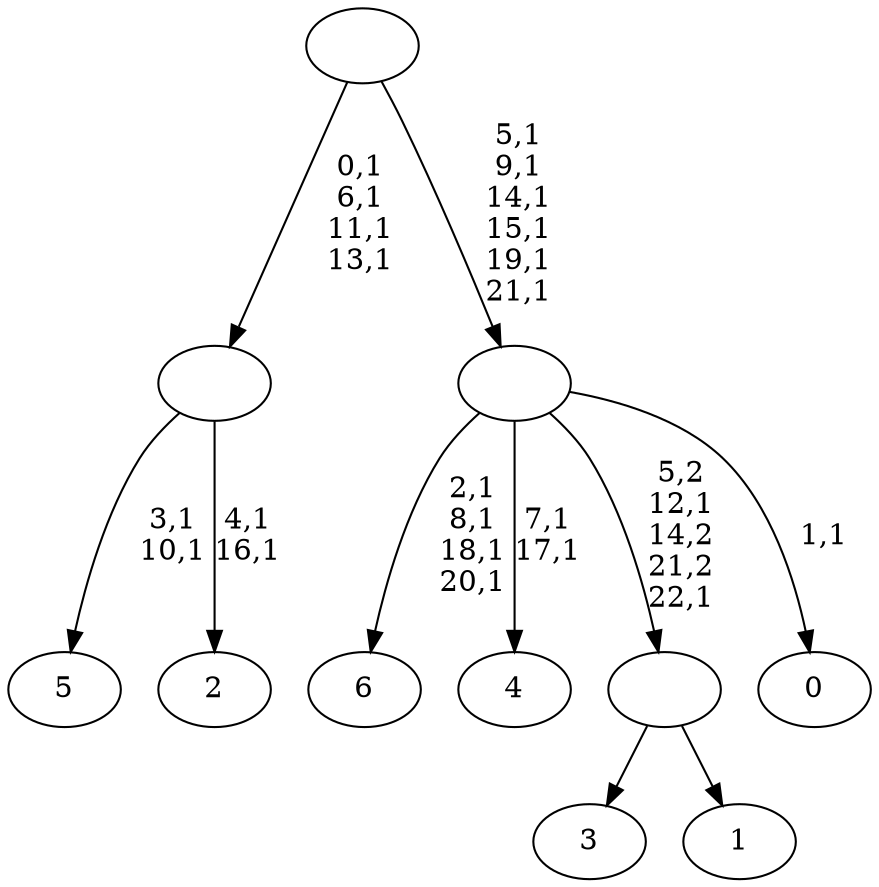 digraph T {
	30 [label="6"]
	25 [label="5"]
	22 [label="4"]
	19 [label="3"]
	18 [label="2"]
	15 [label=""]
	11 [label="1"]
	10 [label=""]
	8 [label="0"]
	6 [label=""]
	0 [label=""]
	15 -> 18 [label="4,1\n16,1"]
	15 -> 25 [label="3,1\n10,1"]
	10 -> 19 [label=""]
	10 -> 11 [label=""]
	6 -> 8 [label="1,1"]
	6 -> 10 [label="5,2\n12,1\n14,2\n21,2\n22,1"]
	6 -> 22 [label="7,1\n17,1"]
	6 -> 30 [label="2,1\n8,1\n18,1\n20,1"]
	0 -> 6 [label="5,1\n9,1\n14,1\n15,1\n19,1\n21,1"]
	0 -> 15 [label="0,1\n6,1\n11,1\n13,1"]
}
